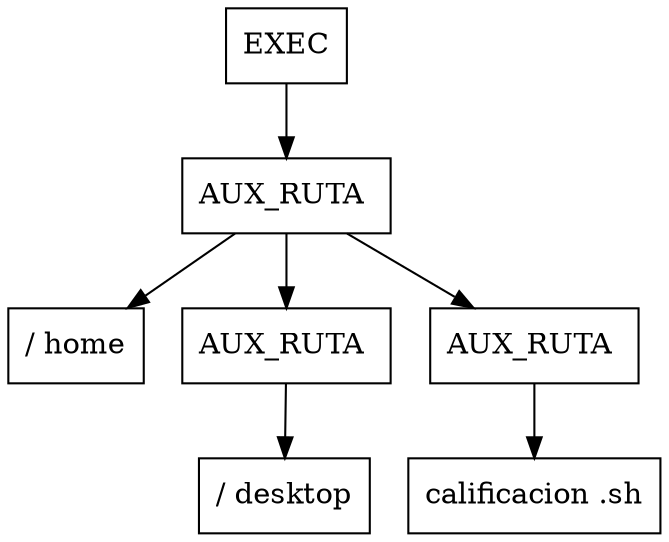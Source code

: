 digraph G{
node [shape="box"]
NodoAST0[label="EXEC"];
NodoAST1[label= "AUX_RUTA "];
NodoAST0->NodoAST1;
NodoAST2[label= "/ home"];
NodoAST1->NodoAST2;
NodoAST3[label= "AUX_RUTA "];
NodoAST1->NodoAST3;
NodoAST4[label= "/ desktop"];
NodoAST3->NodoAST4;
NodoAST5[label= "AUX_RUTA "];
NodoAST1->NodoAST5;
NodoAST6[label= "calificacion .sh"];
NodoAST5->NodoAST6;
}